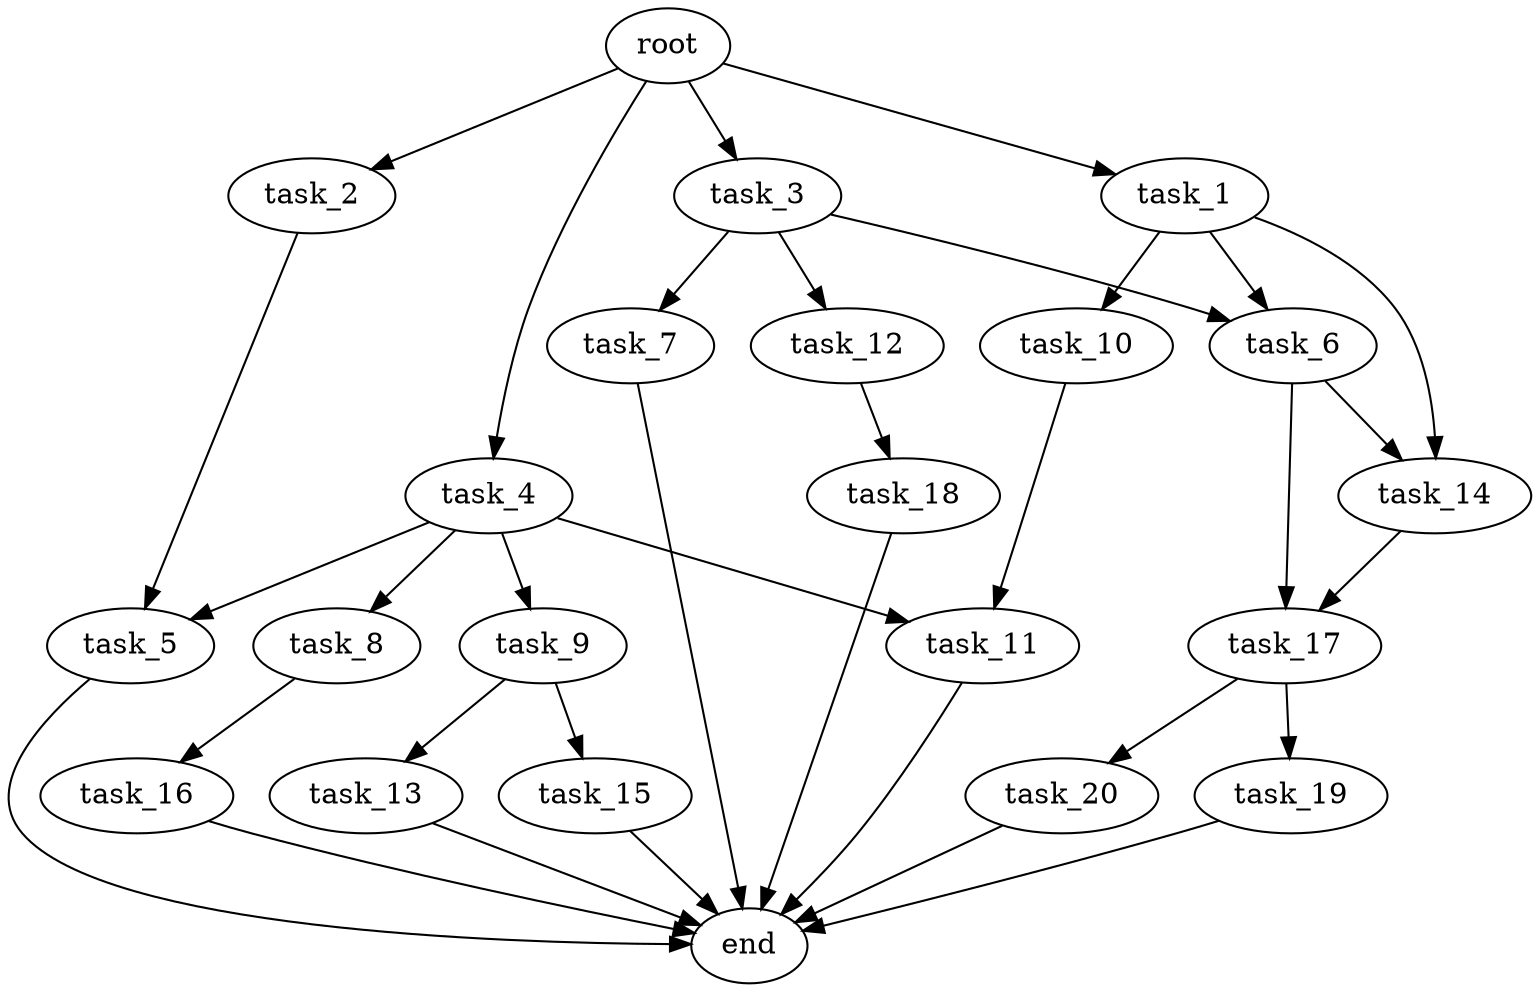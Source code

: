 digraph G {
  root [size="0.000000e+00"];
  task_1 [size="6.620540e+09"];
  task_2 [size="6.002555e+09"];
  task_3 [size="1.997548e+09"];
  task_4 [size="2.583312e+08"];
  task_5 [size="1.709151e+09"];
  task_6 [size="2.918823e+09"];
  task_7 [size="8.202790e+08"];
  task_8 [size="8.437847e+09"];
  task_9 [size="3.084226e+09"];
  task_10 [size="3.975276e+09"];
  task_11 [size="4.891479e+09"];
  task_12 [size="6.610740e+09"];
  task_13 [size="9.122776e+08"];
  task_14 [size="5.441716e+09"];
  task_15 [size="1.849627e+09"];
  task_16 [size="8.855041e+09"];
  task_17 [size="3.694647e+09"];
  task_18 [size="4.458307e+09"];
  task_19 [size="2.633696e+09"];
  task_20 [size="4.651115e+09"];
  end [size="0.000000e+00"];

  root -> task_1 [size="1.000000e-12"];
  root -> task_2 [size="1.000000e-12"];
  root -> task_3 [size="1.000000e-12"];
  root -> task_4 [size="1.000000e-12"];
  task_1 -> task_6 [size="1.459411e+08"];
  task_1 -> task_10 [size="3.975276e+08"];
  task_1 -> task_14 [size="2.720858e+08"];
  task_2 -> task_5 [size="8.545755e+07"];
  task_3 -> task_6 [size="1.459411e+08"];
  task_3 -> task_7 [size="8.202790e+07"];
  task_3 -> task_12 [size="6.610740e+08"];
  task_4 -> task_5 [size="8.545755e+07"];
  task_4 -> task_8 [size="8.437847e+08"];
  task_4 -> task_9 [size="3.084226e+08"];
  task_4 -> task_11 [size="2.445740e+08"];
  task_5 -> end [size="1.000000e-12"];
  task_6 -> task_14 [size="2.720858e+08"];
  task_6 -> task_17 [size="1.847324e+08"];
  task_7 -> end [size="1.000000e-12"];
  task_8 -> task_16 [size="8.855041e+08"];
  task_9 -> task_13 [size="9.122776e+07"];
  task_9 -> task_15 [size="1.849627e+08"];
  task_10 -> task_11 [size="2.445740e+08"];
  task_11 -> end [size="1.000000e-12"];
  task_12 -> task_18 [size="4.458307e+08"];
  task_13 -> end [size="1.000000e-12"];
  task_14 -> task_17 [size="1.847324e+08"];
  task_15 -> end [size="1.000000e-12"];
  task_16 -> end [size="1.000000e-12"];
  task_17 -> task_19 [size="2.633696e+08"];
  task_17 -> task_20 [size="4.651115e+08"];
  task_18 -> end [size="1.000000e-12"];
  task_19 -> end [size="1.000000e-12"];
  task_20 -> end [size="1.000000e-12"];
}

